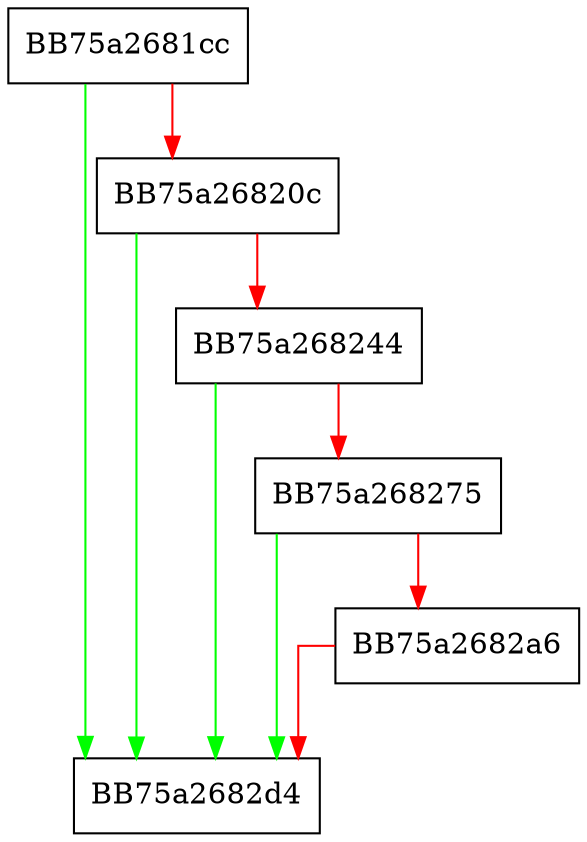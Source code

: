 digraph BuildTrees {
  node [shape="box"];
  graph [splines=ortho];
  BB75a2681cc -> BB75a2682d4 [color="green"];
  BB75a2681cc -> BB75a26820c [color="red"];
  BB75a26820c -> BB75a2682d4 [color="green"];
  BB75a26820c -> BB75a268244 [color="red"];
  BB75a268244 -> BB75a2682d4 [color="green"];
  BB75a268244 -> BB75a268275 [color="red"];
  BB75a268275 -> BB75a2682d4 [color="green"];
  BB75a268275 -> BB75a2682a6 [color="red"];
  BB75a2682a6 -> BB75a2682d4 [color="red"];
}